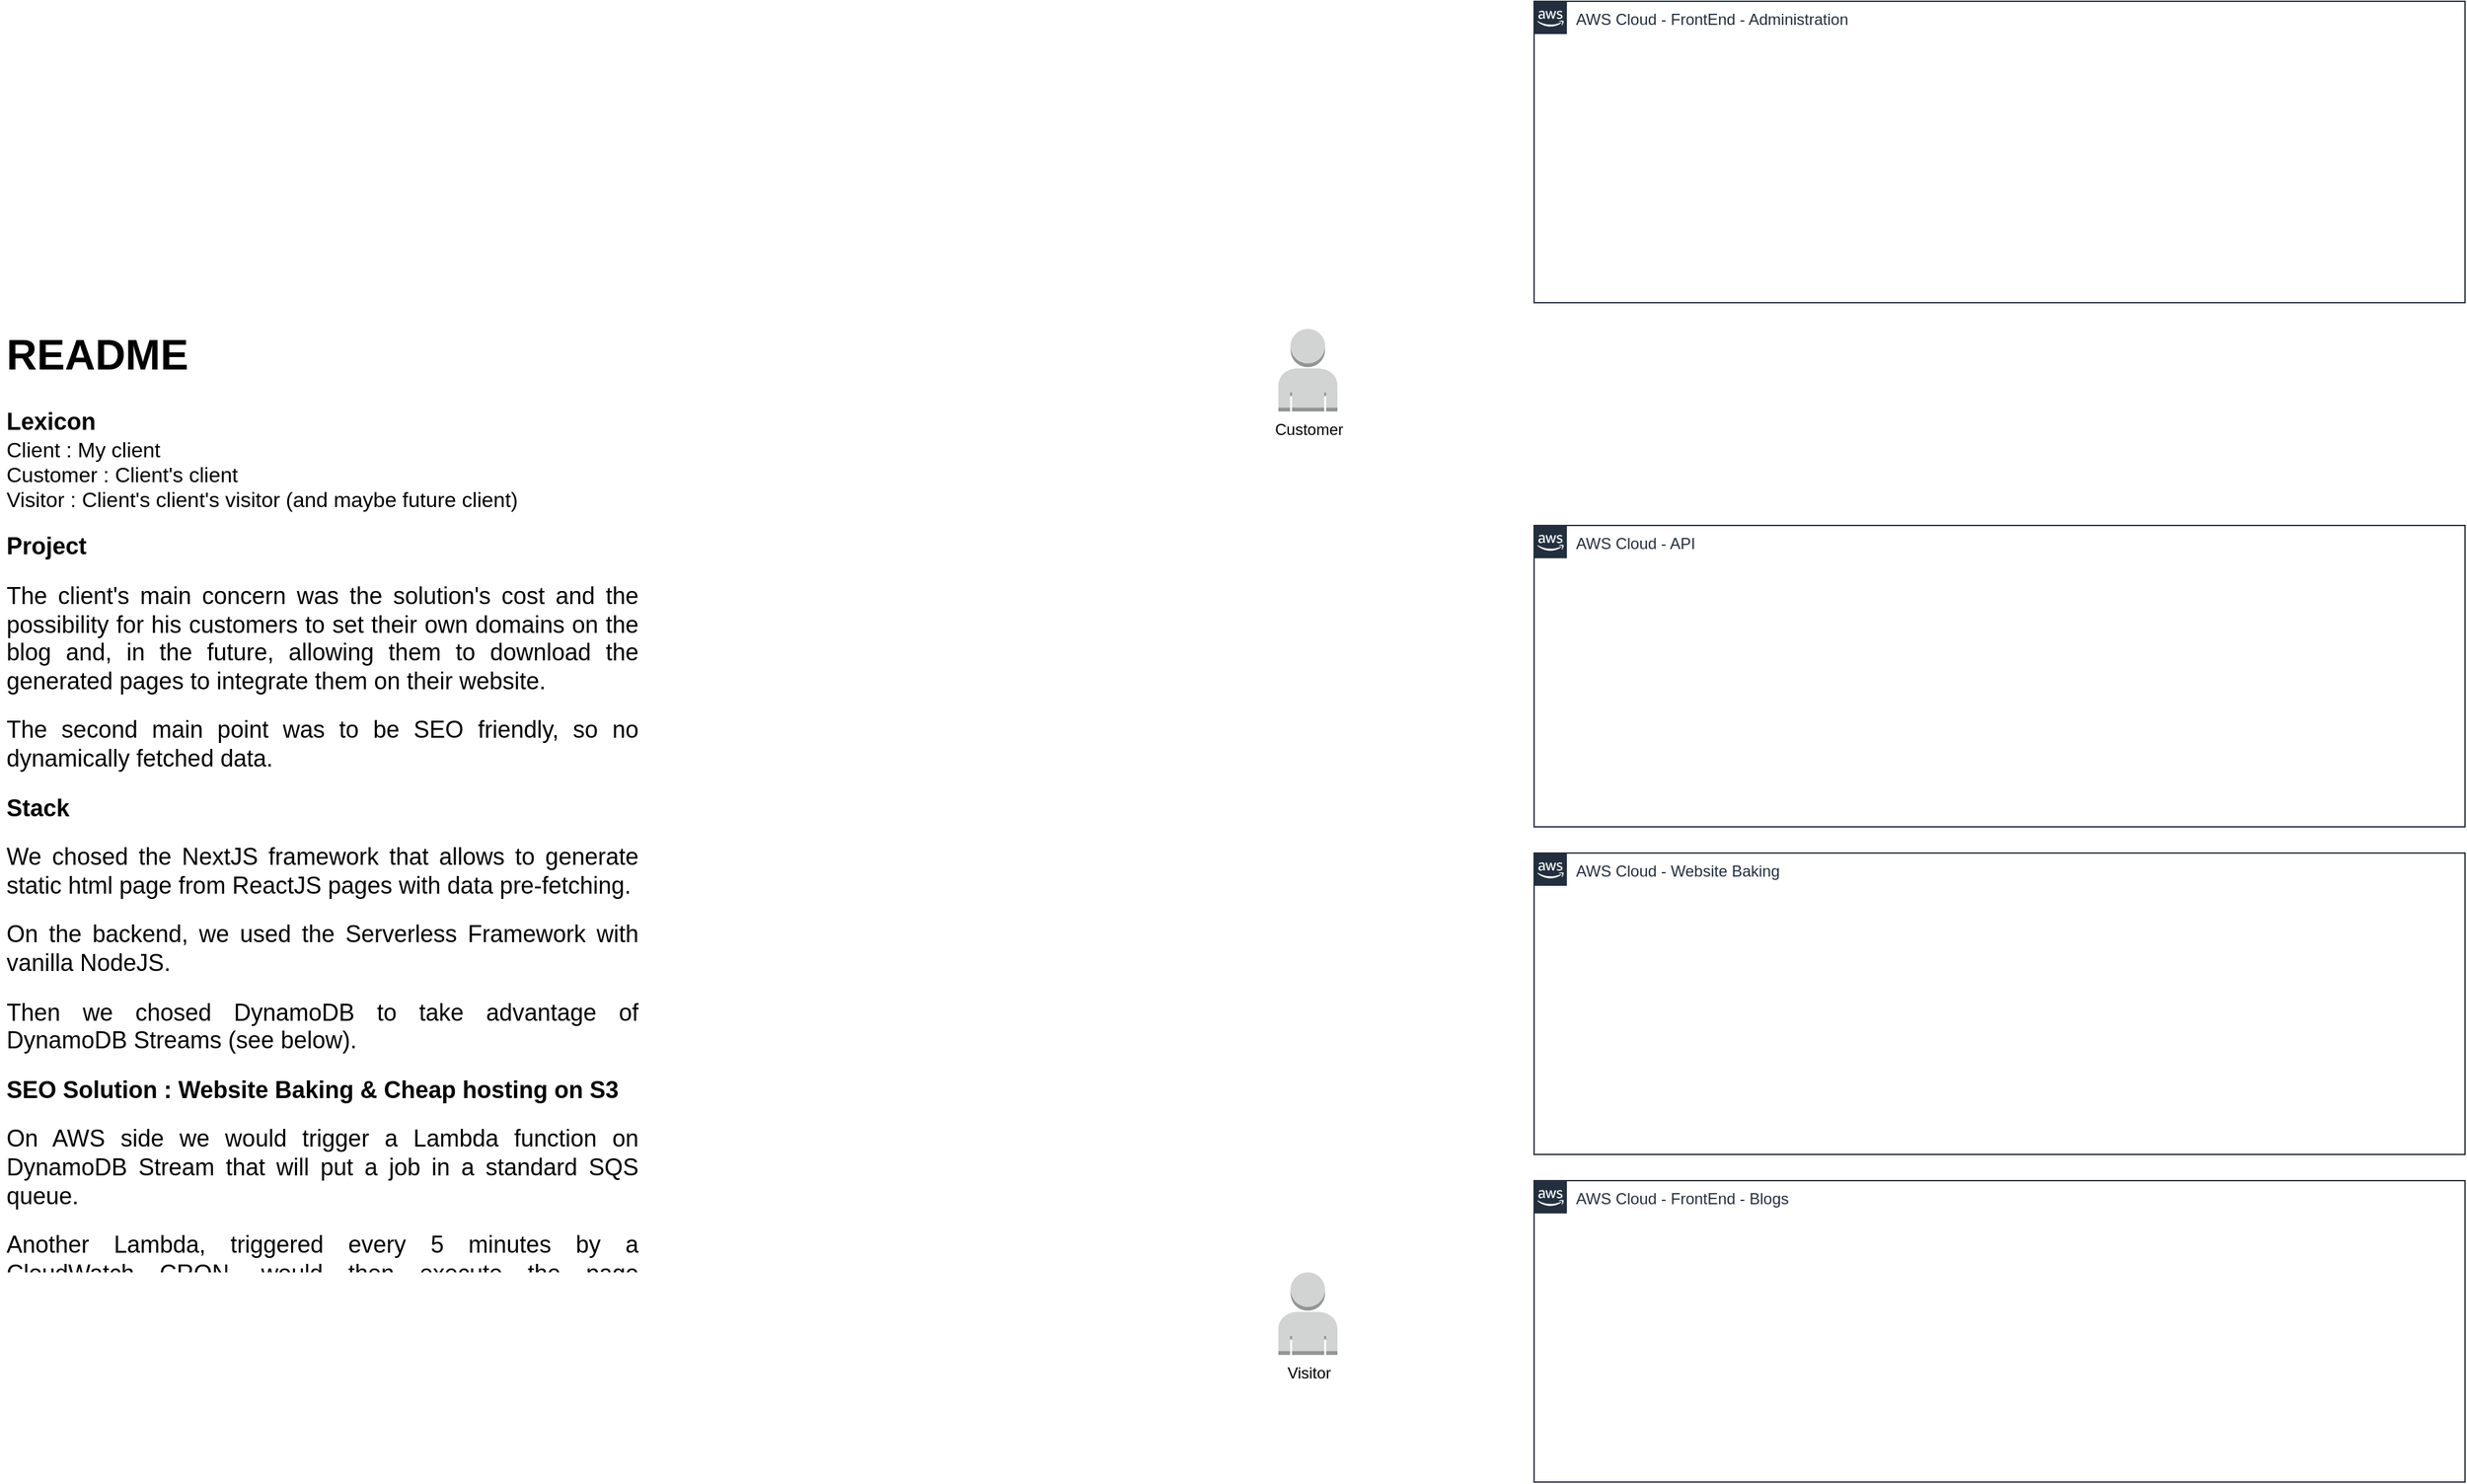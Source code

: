 <mxfile version="13.10.4" type="github">
  <diagram id="Ht1M8jgEwFfnCIfOTk4-" name="Page-1">
    <mxGraphModel dx="2469" dy="1523" grid="1" gridSize="10" guides="1" tooltips="1" connect="1" arrows="1" fold="1" page="1" pageScale="1" pageWidth="1169" pageHeight="827" math="0" shadow="0">
      <root>
        <mxCell id="0" />
        <mxCell id="1" parent="0" />
        <mxCell id="oRE_mYbqo-P45fYyQHj--1" value="&lt;h1 align=&quot;justify&quot;&gt;README&lt;/h1&gt;&lt;div&gt;&lt;font style=&quot;font-size: 18px&quot;&gt;&lt;b&gt;Lexicon&lt;/b&gt;&lt;/font&gt;&lt;/div&gt;&lt;div&gt;&lt;font size=&quot;3&quot;&gt;Client : My client&lt;/font&gt;&lt;/div&gt;&lt;div&gt;&lt;font size=&quot;3&quot;&gt;Customer : Client&#39;s client&lt;/font&gt;&lt;/div&gt;&lt;div&gt;&lt;font size=&quot;3&quot;&gt;Visitor : Client&#39;s client&#39;s visitor (and maybe future client)&lt;/font&gt;&lt;br&gt;&lt;/div&gt;&lt;p align=&quot;justify&quot;&gt;&lt;font style=&quot;font-size: 18px&quot;&gt;&lt;b&gt;Project&lt;/b&gt;&lt;br&gt;&lt;/font&gt;&lt;/p&gt;&lt;p align=&quot;justify&quot;&gt;&lt;font style=&quot;font-size: 18px&quot;&gt;The client&#39;s main concern was the solution&#39;s cost and the &lt;font style=&quot;font-size: 18px&quot;&gt;possibility for his customers to set their own domains on the blog and, in the future, allowing them to download the generated pages to integrate them on their website.&lt;/font&gt;&lt;/font&gt;&lt;/p&gt;&lt;p align=&quot;justify&quot;&gt;&lt;font style=&quot;font-size: 18px&quot;&gt;&lt;font style=&quot;font-size: 18px&quot;&gt;The second main point was to be SEO friendly, so no dynamically fetched data.&lt;br&gt;&lt;/font&gt;&lt;/font&gt;&lt;/p&gt;&lt;p align=&quot;justify&quot;&gt;&lt;b&gt;&lt;font style=&quot;font-size: 18px&quot;&gt;&lt;font style=&quot;font-size: 18px&quot;&gt;Stack&lt;br&gt;&lt;/font&gt;&lt;/font&gt;&lt;/b&gt;&lt;/p&gt;&lt;p align=&quot;justify&quot;&gt;&lt;font style=&quot;font-size: 18px&quot;&gt;&lt;font style=&quot;font-size: 18px&quot;&gt;We chosed the NextJS framework that allows to generate static html page from ReactJS pages with data pre-fetching. &lt;br&gt;&lt;/font&gt;&lt;/font&gt;&lt;/p&gt;&lt;p align=&quot;justify&quot;&gt;&lt;font style=&quot;font-size: 18px&quot;&gt;&lt;font style=&quot;font-size: 18px&quot;&gt;On the backend, we used the Serverless Framework with vanilla NodeJS. &lt;br&gt;&lt;/font&gt;&lt;/font&gt;&lt;/p&gt;&lt;p align=&quot;justify&quot;&gt;&lt;font style=&quot;font-size: 18px&quot;&gt;&lt;font style=&quot;font-size: 18px&quot;&gt;Then we chosed DynamoDB to take advantage of DynamoDB Streams (see below).&lt;br&gt;&lt;/font&gt;&lt;/font&gt;&lt;/p&gt;&lt;p align=&quot;justify&quot;&gt;&lt;font style=&quot;font-size: 18px&quot;&gt;&lt;font style=&quot;font-size: 18px&quot;&gt;&lt;b&gt;SEO Solution : Website Baking&lt;/b&gt; &lt;b&gt;&amp;amp; Cheap hosting on S3&lt;/b&gt;&lt;br&gt;&lt;/font&gt;&lt;/font&gt;&lt;/p&gt;&lt;p align=&quot;justify&quot;&gt;&lt;font style=&quot;font-size: 18px&quot;&gt;&lt;font style=&quot;font-size: 18px&quot;&gt;On AWS side we would trigger a Lambda function on DynamoDB Stream that will put a job in a standard SQS queue.&amp;nbsp; &lt;br&gt;&lt;/font&gt;&lt;/font&gt;&lt;/p&gt;&lt;p align=&quot;justify&quot;&gt;&lt;font style=&quot;font-size: 18px&quot;&gt;&lt;font style=&quot;font-size: 18px&quot;&gt;Another Lambda, triggered every 5 minutes by a CloudWatch CRON, would then execute the page compilation, upload on S3 the result and then invalidate CloudFront for the concerned page.&lt;br&gt;&lt;/font&gt;&lt;/font&gt;&lt;/p&gt;" style="text;html=1;strokeColor=none;fillColor=none;spacing=5;spacingTop=-20;whiteSpace=wrap;overflow=hidden;rounded=0;fontSize=16;" vertex="1" parent="1">
          <mxGeometry x="-390" y="180" width="490" height="730" as="geometry" />
        </mxCell>
        <mxCell id="oRE_mYbqo-P45fYyQHj--2" value="AWS Cloud - API" style="points=[[0,0],[0.25,0],[0.5,0],[0.75,0],[1,0],[1,0.25],[1,0.5],[1,0.75],[1,1],[0.75,1],[0.5,1],[0.25,1],[0,1],[0,0.75],[0,0.5],[0,0.25]];outlineConnect=0;gradientColor=none;html=1;whiteSpace=wrap;fontSize=12;fontStyle=0;shape=mxgraph.aws4.group;grIcon=mxgraph.aws4.group_aws_cloud_alt;strokeColor=#232F3E;fillColor=none;verticalAlign=top;align=left;spacingLeft=30;fontColor=#232F3E;dashed=0;" vertex="1" parent="1">
          <mxGeometry x="780" y="340" width="710" height="230" as="geometry" />
        </mxCell>
        <mxCell id="oRE_mYbqo-P45fYyQHj--3" value="AWS Cloud - Website Baking" style="points=[[0,0],[0.25,0],[0.5,0],[0.75,0],[1,0],[1,0.25],[1,0.5],[1,0.75],[1,1],[0.75,1],[0.5,1],[0.25,1],[0,1],[0,0.75],[0,0.5],[0,0.25]];outlineConnect=0;gradientColor=none;html=1;whiteSpace=wrap;fontSize=12;fontStyle=0;shape=mxgraph.aws4.group;grIcon=mxgraph.aws4.group_aws_cloud_alt;strokeColor=#232F3E;fillColor=none;verticalAlign=top;align=left;spacingLeft=30;fontColor=#232F3E;dashed=0;" vertex="1" parent="1">
          <mxGeometry x="780" y="590" width="710" height="230" as="geometry" />
        </mxCell>
        <mxCell id="oRE_mYbqo-P45fYyQHj--4" value="AWS Cloud - FrontEnd - Blogs" style="points=[[0,0],[0.25,0],[0.5,0],[0.75,0],[1,0],[1,0.25],[1,0.5],[1,0.75],[1,1],[0.75,1],[0.5,1],[0.25,1],[0,1],[0,0.75],[0,0.5],[0,0.25]];outlineConnect=0;gradientColor=none;html=1;whiteSpace=wrap;fontSize=12;fontStyle=0;shape=mxgraph.aws4.group;grIcon=mxgraph.aws4.group_aws_cloud_alt;strokeColor=#232F3E;fillColor=none;verticalAlign=top;align=left;spacingLeft=30;fontColor=#232F3E;dashed=0;" vertex="1" parent="1">
          <mxGeometry x="780" y="840" width="710" height="230" as="geometry" />
        </mxCell>
        <mxCell id="oRE_mYbqo-P45fYyQHj--5" value="AWS Cloud - FrontEnd - Administration" style="points=[[0,0],[0.25,0],[0.5,0],[0.75,0],[1,0],[1,0.25],[1,0.5],[1,0.75],[1,1],[0.75,1],[0.5,1],[0.25,1],[0,1],[0,0.75],[0,0.5],[0,0.25]];outlineConnect=0;gradientColor=none;html=1;whiteSpace=wrap;fontSize=12;fontStyle=0;shape=mxgraph.aws4.group;grIcon=mxgraph.aws4.group_aws_cloud_alt;strokeColor=#232F3E;fillColor=none;verticalAlign=top;align=left;spacingLeft=30;fontColor=#232F3E;dashed=0;" vertex="1" parent="1">
          <mxGeometry x="780" y="-60" width="710" height="230" as="geometry" />
        </mxCell>
        <mxCell id="oRE_mYbqo-P45fYyQHj--7" value="Customer" style="outlineConnect=0;dashed=0;verticalLabelPosition=bottom;verticalAlign=top;align=center;html=1;shape=mxgraph.aws3.user;fillColor=#D2D3D3;gradientColor=none;" vertex="1" parent="1">
          <mxGeometry x="585" y="190" width="45" height="63" as="geometry" />
        </mxCell>
        <mxCell id="oRE_mYbqo-P45fYyQHj--8" value="Visitor" style="outlineConnect=0;dashed=0;verticalLabelPosition=bottom;verticalAlign=top;align=center;html=1;shape=mxgraph.aws3.user;fillColor=#D2D3D3;gradientColor=none;" vertex="1" parent="1">
          <mxGeometry x="585" y="910" width="45" height="63" as="geometry" />
        </mxCell>
      </root>
    </mxGraphModel>
  </diagram>
</mxfile>
